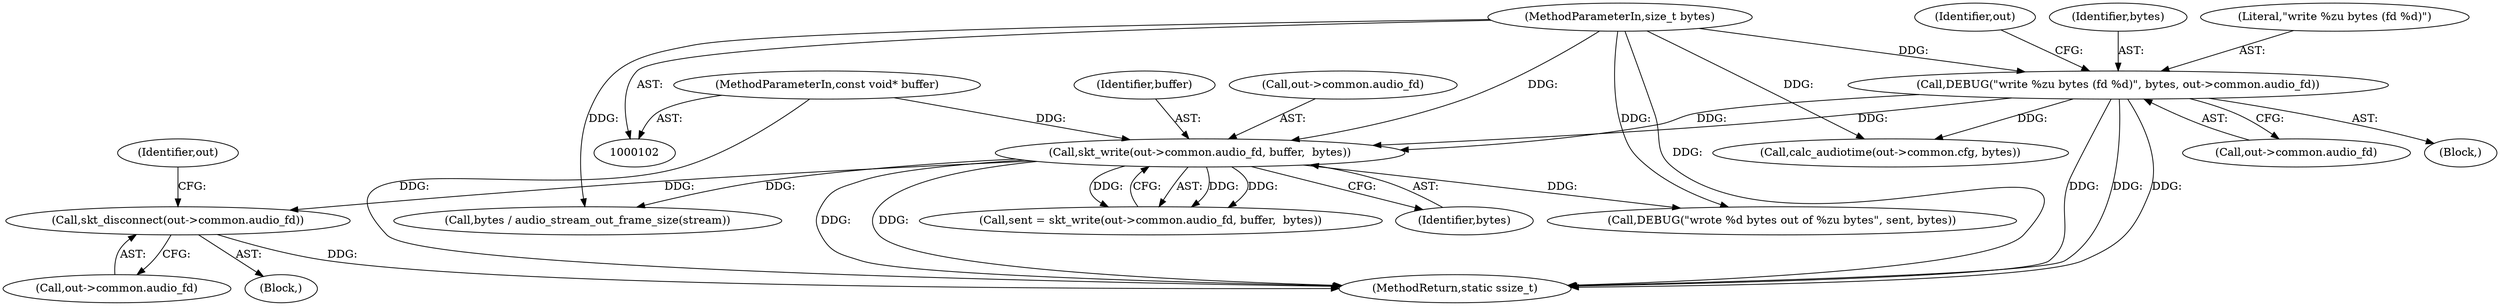 digraph "0_Android_472271b153c5dc53c28beac55480a8d8434b2d5c_4@API" {
"1000247" [label="(Call,skt_disconnect(out->common.audio_fd))"];
"1000233" [label="(Call,skt_write(out->common.audio_fd, buffer,  bytes))"];
"1000114" [label="(Call,DEBUG(\"write %zu bytes (fd %d)\", bytes, out->common.audio_fd))"];
"1000105" [label="(MethodParameterIn,size_t bytes)"];
"1000104" [label="(MethodParameterIn,const void* buffer)"];
"1000297" [label="(Call,DEBUG(\"wrote %d bytes out of %zu bytes\", sent, bytes))"];
"1000246" [label="(Block,)"];
"1000114" [label="(Call,DEBUG(\"write %zu bytes (fd %d)\", bytes, out->common.audio_fd))"];
"1000106" [label="(Block,)"];
"1000105" [label="(MethodParameterIn,size_t bytes)"];
"1000283" [label="(Call,bytes / audio_stream_out_frame_size(stream))"];
"1000256" [label="(Identifier,out)"];
"1000115" [label="(Literal,\"write %zu bytes (fd %d)\")"];
"1000104" [label="(MethodParameterIn,const void* buffer)"];
"1000247" [label="(Call,skt_disconnect(out->common.audio_fd))"];
"1000303" [label="(MethodReturn,static ssize_t)"];
"1000240" [label="(Identifier,bytes)"];
"1000126" [label="(Identifier,out)"];
"1000117" [label="(Call,out->common.audio_fd)"];
"1000248" [label="(Call,out->common.audio_fd)"];
"1000233" [label="(Call,skt_write(out->common.audio_fd, buffer,  bytes))"];
"1000116" [label="(Identifier,bytes)"];
"1000231" [label="(Call,sent = skt_write(out->common.audio_fd, buffer,  bytes))"];
"1000234" [label="(Call,out->common.audio_fd)"];
"1000239" [label="(Identifier,buffer)"];
"1000179" [label="(Call,calc_audiotime(out->common.cfg, bytes))"];
"1000247" -> "1000246"  [label="AST: "];
"1000247" -> "1000248"  [label="CFG: "];
"1000248" -> "1000247"  [label="AST: "];
"1000256" -> "1000247"  [label="CFG: "];
"1000247" -> "1000303"  [label="DDG: "];
"1000233" -> "1000247"  [label="DDG: "];
"1000233" -> "1000231"  [label="AST: "];
"1000233" -> "1000240"  [label="CFG: "];
"1000234" -> "1000233"  [label="AST: "];
"1000239" -> "1000233"  [label="AST: "];
"1000240" -> "1000233"  [label="AST: "];
"1000231" -> "1000233"  [label="CFG: "];
"1000233" -> "1000303"  [label="DDG: "];
"1000233" -> "1000303"  [label="DDG: "];
"1000233" -> "1000231"  [label="DDG: "];
"1000233" -> "1000231"  [label="DDG: "];
"1000233" -> "1000231"  [label="DDG: "];
"1000114" -> "1000233"  [label="DDG: "];
"1000114" -> "1000233"  [label="DDG: "];
"1000104" -> "1000233"  [label="DDG: "];
"1000105" -> "1000233"  [label="DDG: "];
"1000233" -> "1000283"  [label="DDG: "];
"1000233" -> "1000297"  [label="DDG: "];
"1000114" -> "1000106"  [label="AST: "];
"1000114" -> "1000117"  [label="CFG: "];
"1000115" -> "1000114"  [label="AST: "];
"1000116" -> "1000114"  [label="AST: "];
"1000117" -> "1000114"  [label="AST: "];
"1000126" -> "1000114"  [label="CFG: "];
"1000114" -> "1000303"  [label="DDG: "];
"1000114" -> "1000303"  [label="DDG: "];
"1000114" -> "1000303"  [label="DDG: "];
"1000105" -> "1000114"  [label="DDG: "];
"1000114" -> "1000179"  [label="DDG: "];
"1000105" -> "1000102"  [label="AST: "];
"1000105" -> "1000303"  [label="DDG: "];
"1000105" -> "1000179"  [label="DDG: "];
"1000105" -> "1000283"  [label="DDG: "];
"1000105" -> "1000297"  [label="DDG: "];
"1000104" -> "1000102"  [label="AST: "];
"1000104" -> "1000303"  [label="DDG: "];
}
